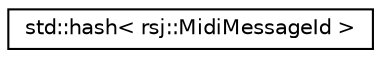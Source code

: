 digraph "Graphical Class Hierarchy"
{
 // INTERACTIVE_SVG=YES
 // LATEX_PDF_SIZE
  edge [fontname="Helvetica",fontsize="10",labelfontname="Helvetica",labelfontsize="10"];
  node [fontname="Helvetica",fontsize="10",shape=record];
  rankdir="LR";
  Node0 [label="std::hash\< rsj::MidiMessageId \>",height=0.2,width=0.4,color="black", fillcolor="white", style="filled",URL="$structstd_1_1hash_3_01rsj_1_1_midi_message_id_01_4.html",tooltip=" "];
}
